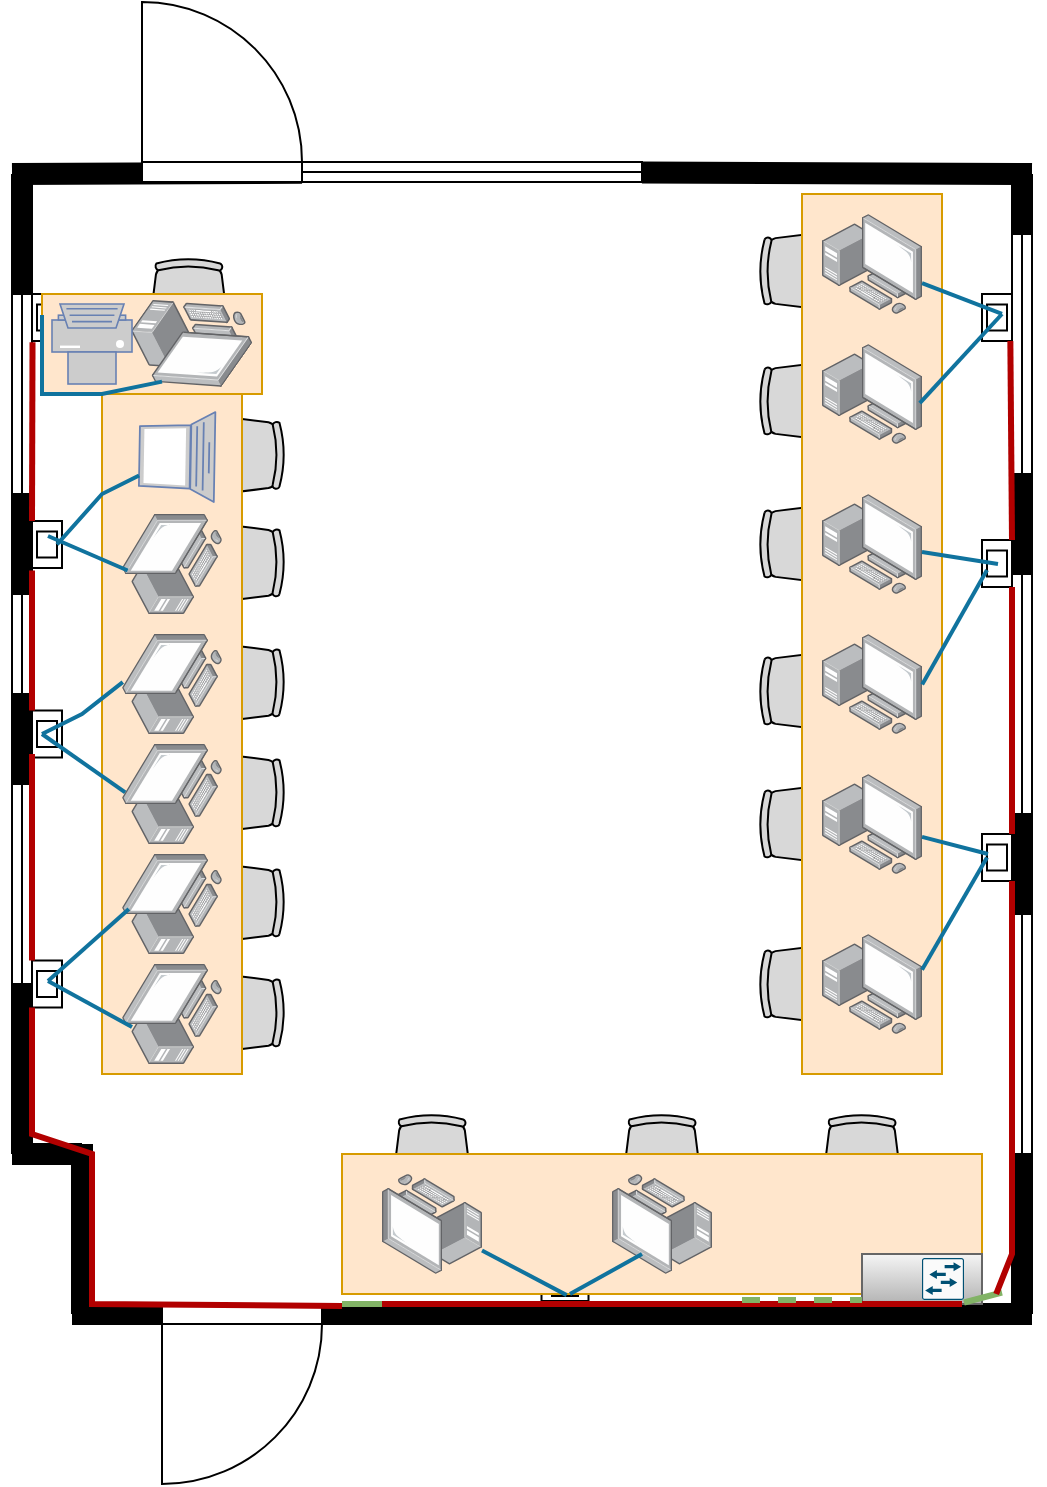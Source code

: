 <mxfile version="26.0.7">
  <diagram name="Strona-1" id="lw3pQ2Xdo-vi_ONYOUsK">
    <mxGraphModel dx="1221" dy="672" grid="1" gridSize="10" guides="1" tooltips="1" connect="1" arrows="1" fold="1" page="1" pageScale="1" pageWidth="827" pageHeight="1169" math="0" shadow="0">
      <root>
        <mxCell id="0" />
        <mxCell id="1" parent="0" />
        <mxCell id="ywQLsjacoM1GYMmH7MzZ-95" value="" style="group" vertex="1" connectable="0" parent="1">
          <mxGeometry x="155" y="250" width="15" height="23.5" as="geometry" />
        </mxCell>
        <mxCell id="ywQLsjacoM1GYMmH7MzZ-96" value="" style="rounded=0;whiteSpace=wrap;html=1;" vertex="1" parent="ywQLsjacoM1GYMmH7MzZ-95">
          <mxGeometry width="15" height="23.5" as="geometry" />
        </mxCell>
        <mxCell id="ywQLsjacoM1GYMmH7MzZ-97" value="" style="rounded=0;whiteSpace=wrap;html=1;" vertex="1" parent="ywQLsjacoM1GYMmH7MzZ-95">
          <mxGeometry x="2.5" y="5.25" width="10" height="13" as="geometry" />
        </mxCell>
        <mxCell id="ywQLsjacoM1GYMmH7MzZ-76" value="" style="group;direction=south;" vertex="1" connectable="0" parent="1">
          <mxGeometry x="414" y="734.25" width="23.5" height="15" as="geometry" />
        </mxCell>
        <mxCell id="ywQLsjacoM1GYMmH7MzZ-77" value="" style="rounded=0;whiteSpace=wrap;html=1;direction=south;" vertex="1" parent="ywQLsjacoM1GYMmH7MzZ-76">
          <mxGeometry x="-4.25" y="4.25" width="23.5" height="15" as="geometry" />
        </mxCell>
        <mxCell id="ywQLsjacoM1GYMmH7MzZ-78" value="" style="rounded=0;whiteSpace=wrap;html=1;direction=south;" vertex="1" parent="ywQLsjacoM1GYMmH7MzZ-76">
          <mxGeometry x="1" y="6.75" width="13" height="10" as="geometry" />
        </mxCell>
        <mxCell id="ywQLsjacoM1GYMmH7MzZ-28" value="" style="verticalLabelPosition=bottom;html=1;verticalAlign=top;align=center;shape=mxgraph.floorplan.office_chair;fillColor=light-dark(#D8D8D8,var(--ge-dark-color, #121212));rotation=0;" vertex="1" parent="1">
          <mxGeometry x="213.4" y="232" width="40" height="43" as="geometry" />
        </mxCell>
        <mxCell id="ywQLsjacoM1GYMmH7MzZ-38" value="" style="verticalLabelPosition=bottom;html=1;verticalAlign=top;align=center;shape=mxgraph.floorplan.office_chair;fillColor=light-dark(#D8D8D8,var(--ge-dark-color, #121212));rotation=0;" vertex="1" parent="1">
          <mxGeometry x="335" y="660" width="40" height="43" as="geometry" />
        </mxCell>
        <mxCell id="ywQLsjacoM1GYMmH7MzZ-39" value="" style="verticalLabelPosition=bottom;html=1;verticalAlign=top;align=center;shape=mxgraph.floorplan.office_chair;fillColor=light-dark(#D8D8D8,var(--ge-dark-color, #121212));rotation=0;" vertex="1" parent="1">
          <mxGeometry x="450" y="660" width="40" height="43" as="geometry" />
        </mxCell>
        <mxCell id="ywQLsjacoM1GYMmH7MzZ-40" value="" style="verticalLabelPosition=bottom;html=1;verticalAlign=top;align=center;shape=mxgraph.floorplan.office_chair;fillColor=light-dark(#D8D8D8,var(--ge-dark-color, #121212));rotation=0;" vertex="1" parent="1">
          <mxGeometry x="550" y="660" width="40" height="43" as="geometry" />
        </mxCell>
        <mxCell id="ywQLsjacoM1GYMmH7MzZ-22" value="" style="verticalLabelPosition=bottom;html=1;verticalAlign=top;align=center;shape=mxgraph.floorplan.office_chair;fillColor=light-dark(#D8D8D8,var(--ge-dark-color, #121212));rotation=90;" vertex="1" parent="1">
          <mxGeometry x="240" y="309.1" width="40" height="43" as="geometry" />
        </mxCell>
        <mxCell id="ywQLsjacoM1GYMmH7MzZ-23" value="" style="verticalLabelPosition=bottom;html=1;verticalAlign=top;align=center;shape=mxgraph.floorplan.office_chair;fillColor=light-dark(#D8D8D8,var(--ge-dark-color, #121212));rotation=90;" vertex="1" parent="1">
          <mxGeometry x="240" y="362.89" width="40" height="43" as="geometry" />
        </mxCell>
        <mxCell id="ywQLsjacoM1GYMmH7MzZ-24" value="" style="verticalLabelPosition=bottom;html=1;verticalAlign=top;align=center;shape=mxgraph.floorplan.office_chair;fillColor=light-dark(#D8D8D8,var(--ge-dark-color, #121212));rotation=90;" vertex="1" parent="1">
          <mxGeometry x="240" y="422.89" width="40" height="43" as="geometry" />
        </mxCell>
        <mxCell id="ywQLsjacoM1GYMmH7MzZ-25" value="" style="verticalLabelPosition=bottom;html=1;verticalAlign=top;align=center;shape=mxgraph.floorplan.office_chair;fillColor=light-dark(#D8D8D8,var(--ge-dark-color, #121212));rotation=90;" vertex="1" parent="1">
          <mxGeometry x="240" y="477.89" width="40" height="43" as="geometry" />
        </mxCell>
        <mxCell id="ywQLsjacoM1GYMmH7MzZ-26" value="" style="verticalLabelPosition=bottom;html=1;verticalAlign=top;align=center;shape=mxgraph.floorplan.office_chair;fillColor=light-dark(#D8D8D8,var(--ge-dark-color, #121212));rotation=90;" vertex="1" parent="1">
          <mxGeometry x="240" y="532.89" width="40" height="43" as="geometry" />
        </mxCell>
        <mxCell id="ywQLsjacoM1GYMmH7MzZ-27" value="" style="verticalLabelPosition=bottom;html=1;verticalAlign=top;align=center;shape=mxgraph.floorplan.office_chair;fillColor=light-dark(#D8D8D8,var(--ge-dark-color, #121212));rotation=90;" vertex="1" parent="1">
          <mxGeometry x="240" y="587.89" width="40" height="43" as="geometry" />
        </mxCell>
        <mxCell id="ywQLsjacoM1GYMmH7MzZ-30" value="" style="verticalLabelPosition=bottom;html=1;verticalAlign=top;align=center;shape=mxgraph.floorplan.office_chair;fillColor=light-dark(#D8D8D8,var(--ge-dark-color, #121212));rotation=-90;" vertex="1" parent="1">
          <mxGeometry x="520" y="282" width="40" height="43" as="geometry" />
        </mxCell>
        <mxCell id="ywQLsjacoM1GYMmH7MzZ-31" value="" style="verticalLabelPosition=bottom;html=1;verticalAlign=top;align=center;shape=mxgraph.floorplan.office_chair;fillColor=light-dark(#D8D8D8,var(--ge-dark-color, #121212));rotation=-90;" vertex="1" parent="1">
          <mxGeometry x="520" y="353.5" width="40" height="43" as="geometry" />
        </mxCell>
        <mxCell id="ywQLsjacoM1GYMmH7MzZ-32" value="" style="verticalLabelPosition=bottom;html=1;verticalAlign=top;align=center;shape=mxgraph.floorplan.office_chair;fillColor=light-dark(#D8D8D8,var(--ge-dark-color, #121212));rotation=-90;" vertex="1" parent="1">
          <mxGeometry x="520" y="427" width="40" height="43" as="geometry" />
        </mxCell>
        <mxCell id="ywQLsjacoM1GYMmH7MzZ-34" value="" style="verticalLabelPosition=bottom;html=1;verticalAlign=top;align=center;shape=mxgraph.floorplan.office_chair;fillColor=light-dark(#D8D8D8,var(--ge-dark-color, #121212));rotation=-90;" vertex="1" parent="1">
          <mxGeometry x="520" y="493.5" width="40" height="43" as="geometry" />
        </mxCell>
        <mxCell id="ywQLsjacoM1GYMmH7MzZ-35" value="" style="verticalLabelPosition=bottom;html=1;verticalAlign=top;align=center;shape=mxgraph.floorplan.office_chair;fillColor=light-dark(#D8D8D8,var(--ge-dark-color, #121212));rotation=-90;" vertex="1" parent="1">
          <mxGeometry x="520" y="573.5" width="40" height="43" as="geometry" />
        </mxCell>
        <mxCell id="ywQLsjacoM1GYMmH7MzZ-29" value="" style="verticalLabelPosition=bottom;html=1;verticalAlign=top;align=center;shape=mxgraph.floorplan.office_chair;fillColor=light-dark(#D8D8D8,var(--ge-dark-color, #121212));rotation=-90;" vertex="1" parent="1">
          <mxGeometry x="520" y="217" width="40" height="43" as="geometry" />
        </mxCell>
        <mxCell id="Wla5d53pFiBaytynZWWv-3" value="" style="endArrow=none;html=1;rounded=0;strokeWidth=11;" parent="1" source="Wla5d53pFiBaytynZWWv-10" edge="1">
          <mxGeometry width="50" height="50" relative="1" as="geometry">
            <mxPoint x="150" y="495" as="sourcePoint" />
            <mxPoint x="150" y="190" as="targetPoint" />
          </mxGeometry>
        </mxCell>
        <mxCell id="Wla5d53pFiBaytynZWWv-4" value="" style="endArrow=none;html=1;rounded=0;strokeWidth=11;" parent="1" source="Wla5d53pFiBaytynZWWv-19" edge="1">
          <mxGeometry width="50" height="50" relative="1" as="geometry">
            <mxPoint x="650" y="760" as="sourcePoint" />
            <mxPoint x="650" y="190" as="targetPoint" />
          </mxGeometry>
        </mxCell>
        <mxCell id="Wla5d53pFiBaytynZWWv-6" value="" style="endArrow=none;html=1;rounded=0;strokeWidth=11;" parent="1" edge="1">
          <mxGeometry width="50" height="50" relative="1" as="geometry">
            <mxPoint x="145" y="680" as="sourcePoint" />
            <mxPoint x="180" y="680" as="targetPoint" />
          </mxGeometry>
        </mxCell>
        <mxCell id="Wla5d53pFiBaytynZWWv-7" value="" style="endArrow=none;html=1;rounded=0;strokeWidth=11;" parent="1" edge="1">
          <mxGeometry width="50" height="50" relative="1" as="geometry">
            <mxPoint x="180" y="760" as="sourcePoint" />
            <mxPoint x="180" y="675" as="targetPoint" />
          </mxGeometry>
        </mxCell>
        <mxCell id="Wla5d53pFiBaytynZWWv-9" value="" style="endArrow=none;html=1;rounded=0;strokeWidth=11;" parent="1" target="Wla5d53pFiBaytynZWWv-8" edge="1">
          <mxGeometry width="50" height="50" relative="1" as="geometry">
            <mxPoint x="150" y="680" as="sourcePoint" />
            <mxPoint x="150" y="210" as="targetPoint" />
          </mxGeometry>
        </mxCell>
        <mxCell id="Wla5d53pFiBaytynZWWv-8" value="" style="verticalLabelPosition=bottom;html=1;verticalAlign=top;align=center;shape=mxgraph.floorplan.window;rotation=90;strokeWidth=1;" parent="1" vertex="1">
          <mxGeometry x="100" y="540" width="100" height="10" as="geometry" />
        </mxCell>
        <mxCell id="Wla5d53pFiBaytynZWWv-12" value="" style="endArrow=none;html=1;rounded=0;strokeWidth=11;" parent="1" source="Wla5d53pFiBaytynZWWv-15" target="Wla5d53pFiBaytynZWWv-10" edge="1">
          <mxGeometry width="50" height="50" relative="1" as="geometry">
            <mxPoint x="150" y="495" as="sourcePoint" />
            <mxPoint x="150" y="190" as="targetPoint" />
          </mxGeometry>
        </mxCell>
        <mxCell id="Wla5d53pFiBaytynZWWv-10" value="" style="verticalLabelPosition=bottom;html=1;verticalAlign=top;align=center;shape=mxgraph.floorplan.window;direction=south;" parent="1" vertex="1">
          <mxGeometry x="145" y="250" width="10" height="100" as="geometry" />
        </mxCell>
        <mxCell id="Wla5d53pFiBaytynZWWv-16" value="" style="endArrow=none;html=1;rounded=0;strokeWidth=11;" parent="1" target="Wla5d53pFiBaytynZWWv-15" edge="1">
          <mxGeometry width="50" height="50" relative="1" as="geometry">
            <mxPoint x="150" y="495" as="sourcePoint" />
            <mxPoint x="150" y="350" as="targetPoint" />
          </mxGeometry>
        </mxCell>
        <mxCell id="Wla5d53pFiBaytynZWWv-15" value="" style="verticalLabelPosition=bottom;html=1;verticalAlign=top;align=center;shape=mxgraph.floorplan.window;direction=south;" parent="1" vertex="1">
          <mxGeometry x="145" y="400" width="10" height="50" as="geometry" />
        </mxCell>
        <mxCell id="Wla5d53pFiBaytynZWWv-17" value="" style="endArrow=none;html=1;rounded=0;strokeWidth=11;" parent="1" source="Wla5d53pFiBaytynZWWv-26" edge="1">
          <mxGeometry width="50" height="50" relative="1" as="geometry">
            <mxPoint x="145" y="190" as="sourcePoint" />
            <mxPoint x="655" y="190" as="targetPoint" />
          </mxGeometry>
        </mxCell>
        <mxCell id="Wla5d53pFiBaytynZWWv-18" value="" style="endArrow=none;html=1;rounded=0;strokeWidth=11;" parent="1" edge="1" source="ywQLsjacoM1GYMmH7MzZ-1">
          <mxGeometry width="50" height="50" relative="1" as="geometry">
            <mxPoint x="175" y="760" as="sourcePoint" />
            <mxPoint x="655" y="760" as="targetPoint" />
          </mxGeometry>
        </mxCell>
        <mxCell id="Wla5d53pFiBaytynZWWv-21" value="" style="endArrow=none;html=1;rounded=0;strokeWidth=11;" parent="1" source="Wla5d53pFiBaytynZWWv-22" target="Wla5d53pFiBaytynZWWv-19" edge="1">
          <mxGeometry width="50" height="50" relative="1" as="geometry">
            <mxPoint x="650" y="760" as="sourcePoint" />
            <mxPoint x="650" y="190" as="targetPoint" />
          </mxGeometry>
        </mxCell>
        <mxCell id="Wla5d53pFiBaytynZWWv-19" value="" style="verticalLabelPosition=bottom;html=1;verticalAlign=top;align=center;shape=mxgraph.floorplan.window;direction=south;" parent="1" vertex="1">
          <mxGeometry x="645" y="220" width="10" height="120" as="geometry" />
        </mxCell>
        <mxCell id="Wla5d53pFiBaytynZWWv-23" value="" style="endArrow=none;html=1;rounded=0;strokeWidth=11;" parent="1" source="Wla5d53pFiBaytynZWWv-24" target="Wla5d53pFiBaytynZWWv-22" edge="1">
          <mxGeometry width="50" height="50" relative="1" as="geometry">
            <mxPoint x="650" y="760" as="sourcePoint" />
            <mxPoint x="650" y="340" as="targetPoint" />
          </mxGeometry>
        </mxCell>
        <mxCell id="Wla5d53pFiBaytynZWWv-22" value="" style="verticalLabelPosition=bottom;html=1;verticalAlign=top;align=center;shape=mxgraph.floorplan.window;direction=south;" parent="1" vertex="1">
          <mxGeometry x="645" y="390" width="10" height="120" as="geometry" />
        </mxCell>
        <mxCell id="Wla5d53pFiBaytynZWWv-25" value="" style="endArrow=none;html=1;rounded=0;strokeWidth=11;" parent="1" target="Wla5d53pFiBaytynZWWv-24" edge="1">
          <mxGeometry width="50" height="50" relative="1" as="geometry">
            <mxPoint x="650" y="760" as="sourcePoint" />
            <mxPoint x="650" y="500" as="targetPoint" />
          </mxGeometry>
        </mxCell>
        <mxCell id="Wla5d53pFiBaytynZWWv-24" value="" style="verticalLabelPosition=bottom;html=1;verticalAlign=top;align=center;shape=mxgraph.floorplan.window;direction=south;" parent="1" vertex="1">
          <mxGeometry x="645" y="560" width="10" height="120" as="geometry" />
        </mxCell>
        <mxCell id="Wla5d53pFiBaytynZWWv-27" value="" style="endArrow=none;html=1;rounded=0;strokeWidth=11;" parent="1" target="Wla5d53pFiBaytynZWWv-26" edge="1">
          <mxGeometry width="50" height="50" relative="1" as="geometry">
            <mxPoint x="145" y="190" as="sourcePoint" />
            <mxPoint x="655" y="190" as="targetPoint" />
          </mxGeometry>
        </mxCell>
        <mxCell id="Wla5d53pFiBaytynZWWv-26" value="" style="verticalLabelPosition=bottom;html=1;verticalAlign=top;align=center;shape=mxgraph.floorplan.window;" parent="1" vertex="1">
          <mxGeometry x="290" y="184" width="170" height="10" as="geometry" />
        </mxCell>
        <mxCell id="Wla5d53pFiBaytynZWWv-29" value="" style="verticalLabelPosition=bottom;html=1;verticalAlign=top;align=center;shape=mxgraph.floorplan.doorLeft;aspect=fixed;" parent="1" vertex="1">
          <mxGeometry x="220" y="760" width="80" height="85" as="geometry" />
        </mxCell>
        <mxCell id="Wla5d53pFiBaytynZWWv-30" value="" style="verticalLabelPosition=bottom;html=1;verticalAlign=top;align=center;shape=mxgraph.floorplan.doorRight;aspect=fixed;direction=west;" parent="1" vertex="1">
          <mxGeometry x="210" y="104" width="80" height="85" as="geometry" />
        </mxCell>
        <mxCell id="ywQLsjacoM1GYMmH7MzZ-2" value="" style="endArrow=none;html=1;rounded=0;strokeWidth=11;" edge="1" parent="1" target="ywQLsjacoM1GYMmH7MzZ-1">
          <mxGeometry width="50" height="50" relative="1" as="geometry">
            <mxPoint x="175" y="760" as="sourcePoint" />
            <mxPoint x="655" y="760" as="targetPoint" />
          </mxGeometry>
        </mxCell>
        <mxCell id="ywQLsjacoM1GYMmH7MzZ-1" value="" style="rounded=0;whiteSpace=wrap;html=1;" vertex="1" parent="1">
          <mxGeometry x="220" y="755" width="80" height="10" as="geometry" />
        </mxCell>
        <mxCell id="ywQLsjacoM1GYMmH7MzZ-3" value="" style="rounded=0;whiteSpace=wrap;html=1;" vertex="1" parent="1">
          <mxGeometry x="210" y="184" width="80" height="10" as="geometry" />
        </mxCell>
        <mxCell id="ywQLsjacoM1GYMmH7MzZ-4" value="" style="rounded=0;whiteSpace=wrap;html=1;fillColor=#ffe6cc;strokeColor=#d79b00;" vertex="1" parent="1">
          <mxGeometry x="160" y="250" width="110" height="50" as="geometry" />
        </mxCell>
        <mxCell id="ywQLsjacoM1GYMmH7MzZ-5" value="" style="rounded=0;whiteSpace=wrap;html=1;fillColor=#ffe6cc;strokeColor=#d79b00;" vertex="1" parent="1">
          <mxGeometry x="190" y="300" width="70" height="340" as="geometry" />
        </mxCell>
        <mxCell id="ywQLsjacoM1GYMmH7MzZ-6" value="" style="rounded=0;whiteSpace=wrap;html=1;fillColor=#ffe6cc;strokeColor=#d79b00;" vertex="1" parent="1">
          <mxGeometry x="540" y="200" width="70" height="440" as="geometry" />
        </mxCell>
        <mxCell id="ywQLsjacoM1GYMmH7MzZ-7" value="" style="rounded=0;whiteSpace=wrap;html=1;fillColor=#ffe6cc;strokeColor=#d79b00;direction=south;" vertex="1" parent="1">
          <mxGeometry x="310" y="680" width="320" height="70" as="geometry" />
        </mxCell>
        <mxCell id="ywQLsjacoM1GYMmH7MzZ-8" value="" style="image;points=[];aspect=fixed;html=1;align=center;shadow=0;dashed=0;image=img/lib/allied_telesis/computer_and_terminals/Personal_Computer_with_Server.svg;" vertex="1" parent="1">
          <mxGeometry x="550" y="210" width="50" height="50" as="geometry" />
        </mxCell>
        <mxCell id="ywQLsjacoM1GYMmH7MzZ-9" value="" style="image;points=[];aspect=fixed;html=1;align=center;shadow=0;dashed=0;image=img/lib/allied_telesis/computer_and_terminals/Personal_Computer_with_Server.svg;" vertex="1" parent="1">
          <mxGeometry x="550" y="275" width="50" height="50" as="geometry" />
        </mxCell>
        <mxCell id="ywQLsjacoM1GYMmH7MzZ-10" value="" style="image;points=[];aspect=fixed;html=1;align=center;shadow=0;dashed=0;image=img/lib/allied_telesis/computer_and_terminals/Personal_Computer_with_Server.svg;" vertex="1" parent="1">
          <mxGeometry x="550" y="490" width="50" height="50" as="geometry" />
        </mxCell>
        <mxCell id="ywQLsjacoM1GYMmH7MzZ-11" value="" style="image;points=[];aspect=fixed;html=1;align=center;shadow=0;dashed=0;image=img/lib/allied_telesis/computer_and_terminals/Personal_Computer_with_Server.svg;" vertex="1" parent="1">
          <mxGeometry x="550" y="350" width="50" height="50" as="geometry" />
        </mxCell>
        <mxCell id="ywQLsjacoM1GYMmH7MzZ-12" value="" style="image;points=[];aspect=fixed;html=1;align=center;shadow=0;dashed=0;image=img/lib/allied_telesis/computer_and_terminals/Personal_Computer_with_Server.svg;" vertex="1" parent="1">
          <mxGeometry x="550" y="420" width="50" height="50" as="geometry" />
        </mxCell>
        <mxCell id="ywQLsjacoM1GYMmH7MzZ-13" value="" style="image;points=[];aspect=fixed;html=1;align=center;shadow=0;dashed=0;image=img/lib/allied_telesis/computer_and_terminals/Personal_Computer_with_Server.svg;" vertex="1" parent="1">
          <mxGeometry x="550" y="570" width="50" height="50" as="geometry" />
        </mxCell>
        <mxCell id="ywQLsjacoM1GYMmH7MzZ-14" value="" style="image;points=[];aspect=fixed;html=1;align=center;shadow=0;dashed=0;image=img/lib/allied_telesis/computer_and_terminals/Personal_Computer_with_Server.svg;flipH=0;flipV=1;rotation=35;" vertex="1" parent="1">
          <mxGeometry x="206.8" y="246.8" width="53.2" height="53.2" as="geometry" />
        </mxCell>
        <mxCell id="ywQLsjacoM1GYMmH7MzZ-15" value="" style="image;points=[];aspect=fixed;html=1;align=center;shadow=0;dashed=0;image=img/lib/allied_telesis/computer_and_terminals/Personal_Computer_with_Server.svg;flipH=0;flipV=0;rotation=-90;" vertex="1" parent="1">
          <mxGeometry x="200" y="585" width="50" height="50" as="geometry" />
        </mxCell>
        <mxCell id="ywQLsjacoM1GYMmH7MzZ-16" value="" style="image;points=[];aspect=fixed;html=1;align=center;shadow=0;dashed=0;image=img/lib/allied_telesis/computer_and_terminals/Personal_Computer_with_Server.svg;flipH=0;flipV=0;rotation=-90;" vertex="1" parent="1">
          <mxGeometry x="200" y="530" width="50" height="50" as="geometry" />
        </mxCell>
        <mxCell id="ywQLsjacoM1GYMmH7MzZ-17" value="" style="image;points=[];aspect=fixed;html=1;align=center;shadow=0;dashed=0;image=img/lib/allied_telesis/computer_and_terminals/Personal_Computer_with_Server.svg;flipH=0;flipV=0;rotation=-90;" vertex="1" parent="1">
          <mxGeometry x="200" y="475" width="50" height="50" as="geometry" />
        </mxCell>
        <mxCell id="ywQLsjacoM1GYMmH7MzZ-19" value="" style="image;points=[];aspect=fixed;html=1;align=center;shadow=0;dashed=0;image=img/lib/allied_telesis/computer_and_terminals/Personal_Computer_with_Server.svg;flipH=0;flipV=0;rotation=-90;" vertex="1" parent="1">
          <mxGeometry x="200" y="420" width="50" height="50" as="geometry" />
        </mxCell>
        <mxCell id="ywQLsjacoM1GYMmH7MzZ-20" value="" style="image;points=[];aspect=fixed;html=1;align=center;shadow=0;dashed=0;image=img/lib/allied_telesis/computer_and_terminals/Personal_Computer_with_Server.svg;flipH=0;flipV=0;rotation=-90;" vertex="1" parent="1">
          <mxGeometry x="200" y="360" width="50" height="50" as="geometry" />
        </mxCell>
        <mxCell id="ywQLsjacoM1GYMmH7MzZ-21" value="" style="fontColor=#0066CC;verticalAlign=top;verticalLabelPosition=bottom;labelPosition=center;align=center;html=1;outlineConnect=0;fillColor=#CCCCCC;strokeColor=#6881B3;gradientColor=none;gradientDirection=north;strokeWidth=2;shape=mxgraph.networks.laptop;rotation=-89;" vertex="1" parent="1">
          <mxGeometry x="205" y="312.41" width="45" height="37.59" as="geometry" />
        </mxCell>
        <mxCell id="ywQLsjacoM1GYMmH7MzZ-36" value="" style="image;points=[];aspect=fixed;html=1;align=center;shadow=0;dashed=0;image=img/lib/allied_telesis/computer_and_terminals/Personal_Computer_with_Server.svg;flipH=0;flipV=0;rotation=-180;" vertex="1" parent="1">
          <mxGeometry x="330" y="690" width="50" height="50" as="geometry" />
        </mxCell>
        <mxCell id="ywQLsjacoM1GYMmH7MzZ-37" value="" style="image;points=[];aspect=fixed;html=1;align=center;shadow=0;dashed=0;image=img/lib/allied_telesis/computer_and_terminals/Personal_Computer_with_Server.svg;flipH=0;flipV=0;rotation=-180;" vertex="1" parent="1">
          <mxGeometry x="445" y="690" width="50" height="50" as="geometry" />
        </mxCell>
        <mxCell id="ywQLsjacoM1GYMmH7MzZ-41" value="" style="fontColor=#0066CC;verticalAlign=top;verticalLabelPosition=bottom;labelPosition=center;align=center;html=1;outlineConnect=0;fillColor=#CCCCCC;strokeColor=#6881B3;gradientColor=none;gradientDirection=north;strokeWidth=2;shape=mxgraph.networks.printer;flipH=0;flipV=1;" vertex="1" parent="1">
          <mxGeometry x="165" y="255" width="40" height="40" as="geometry" />
        </mxCell>
        <mxCell id="ywQLsjacoM1GYMmH7MzZ-45" value="" style="group" vertex="1" connectable="0" parent="1">
          <mxGeometry x="155" y="363.5" width="15" height="23.5" as="geometry" />
        </mxCell>
        <mxCell id="ywQLsjacoM1GYMmH7MzZ-42" value="" style="rounded=0;whiteSpace=wrap;html=1;" vertex="1" parent="ywQLsjacoM1GYMmH7MzZ-45">
          <mxGeometry width="15" height="23.5" as="geometry" />
        </mxCell>
        <mxCell id="ywQLsjacoM1GYMmH7MzZ-44" value="" style="rounded=0;whiteSpace=wrap;html=1;" vertex="1" parent="ywQLsjacoM1GYMmH7MzZ-45">
          <mxGeometry x="2.5" y="5.25" width="10" height="13" as="geometry" />
        </mxCell>
        <mxCell id="ywQLsjacoM1GYMmH7MzZ-46" value="" style="group" vertex="1" connectable="0" parent="1">
          <mxGeometry x="155" y="458.25" width="15" height="23.5" as="geometry" />
        </mxCell>
        <mxCell id="ywQLsjacoM1GYMmH7MzZ-47" value="" style="rounded=0;whiteSpace=wrap;html=1;" vertex="1" parent="ywQLsjacoM1GYMmH7MzZ-46">
          <mxGeometry width="15" height="23.5" as="geometry" />
        </mxCell>
        <mxCell id="ywQLsjacoM1GYMmH7MzZ-48" value="" style="rounded=0;whiteSpace=wrap;html=1;" vertex="1" parent="ywQLsjacoM1GYMmH7MzZ-46">
          <mxGeometry x="2.5" y="5.25" width="10" height="13" as="geometry" />
        </mxCell>
        <mxCell id="ywQLsjacoM1GYMmH7MzZ-51" value="" style="group" vertex="1" connectable="0" parent="1">
          <mxGeometry x="155" y="583.25" width="15" height="23.5" as="geometry" />
        </mxCell>
        <mxCell id="ywQLsjacoM1GYMmH7MzZ-52" value="" style="rounded=0;whiteSpace=wrap;html=1;" vertex="1" parent="ywQLsjacoM1GYMmH7MzZ-51">
          <mxGeometry width="15" height="23.5" as="geometry" />
        </mxCell>
        <mxCell id="ywQLsjacoM1GYMmH7MzZ-53" value="" style="rounded=0;whiteSpace=wrap;html=1;" vertex="1" parent="ywQLsjacoM1GYMmH7MzZ-51">
          <mxGeometry x="2.5" y="5.25" width="10" height="13" as="geometry" />
        </mxCell>
        <mxCell id="ywQLsjacoM1GYMmH7MzZ-56" value="" style="group" vertex="1" connectable="0" parent="1">
          <mxGeometry x="630" y="520" width="15" height="23.5" as="geometry" />
        </mxCell>
        <mxCell id="ywQLsjacoM1GYMmH7MzZ-57" value="" style="rounded=0;whiteSpace=wrap;html=1;" vertex="1" parent="ywQLsjacoM1GYMmH7MzZ-56">
          <mxGeometry width="15" height="23.5" as="geometry" />
        </mxCell>
        <mxCell id="ywQLsjacoM1GYMmH7MzZ-58" value="" style="rounded=0;whiteSpace=wrap;html=1;" vertex="1" parent="ywQLsjacoM1GYMmH7MzZ-56">
          <mxGeometry x="2.5" y="5.25" width="10" height="13" as="geometry" />
        </mxCell>
        <mxCell id="ywQLsjacoM1GYMmH7MzZ-64" value="" style="group" vertex="1" connectable="0" parent="1">
          <mxGeometry x="630" y="373" width="15" height="23.5" as="geometry" />
        </mxCell>
        <mxCell id="ywQLsjacoM1GYMmH7MzZ-65" value="" style="rounded=0;whiteSpace=wrap;html=1;" vertex="1" parent="ywQLsjacoM1GYMmH7MzZ-64">
          <mxGeometry width="15" height="23.5" as="geometry" />
        </mxCell>
        <mxCell id="ywQLsjacoM1GYMmH7MzZ-66" value="" style="rounded=0;whiteSpace=wrap;html=1;" vertex="1" parent="ywQLsjacoM1GYMmH7MzZ-64">
          <mxGeometry x="2.5" y="5.25" width="10" height="13" as="geometry" />
        </mxCell>
        <mxCell id="ywQLsjacoM1GYMmH7MzZ-72" value="" style="group" vertex="1" connectable="0" parent="1">
          <mxGeometry x="630" y="250" width="15" height="23.5" as="geometry" />
        </mxCell>
        <mxCell id="ywQLsjacoM1GYMmH7MzZ-73" value="" style="rounded=0;whiteSpace=wrap;html=1;" vertex="1" parent="ywQLsjacoM1GYMmH7MzZ-72">
          <mxGeometry width="15" height="23.5" as="geometry" />
        </mxCell>
        <mxCell id="ywQLsjacoM1GYMmH7MzZ-74" value="" style="rounded=0;whiteSpace=wrap;html=1;" vertex="1" parent="ywQLsjacoM1GYMmH7MzZ-72">
          <mxGeometry x="2.5" y="5.25" width="10" height="13" as="geometry" />
        </mxCell>
        <mxCell id="ywQLsjacoM1GYMmH7MzZ-79" value="" style="rounded=0;whiteSpace=wrap;html=1;fillColor=#f5f5f5;strokeColor=#666666;gradientColor=#b3b3b3;" vertex="1" parent="1">
          <mxGeometry x="570" y="730" width="60" height="25" as="geometry" />
        </mxCell>
        <mxCell id="ywQLsjacoM1GYMmH7MzZ-80" value="" style="sketch=0;points=[[0.015,0.015,0],[0.985,0.015,0],[0.985,0.985,0],[0.015,0.985,0],[0.25,0,0],[0.5,0,0],[0.75,0,0],[1,0.25,0],[1,0.5,0],[1,0.75,0],[0.75,1,0],[0.5,1,0],[0.25,1,0],[0,0.75,0],[0,0.5,0],[0,0.25,0]];verticalLabelPosition=bottom;html=1;verticalAlign=top;aspect=fixed;align=center;pointerEvents=1;shape=mxgraph.cisco19.rect;prIcon=l2_switch;fillColor=#FAFAFA;strokeColor=#005073;" vertex="1" parent="1">
          <mxGeometry x="600" y="732" width="21" height="21" as="geometry" />
        </mxCell>
        <mxCell id="ywQLsjacoM1GYMmH7MzZ-88" value="" style="endArrow=none;html=1;rounded=0;" edge="1" parent="1" target="ywQLsjacoM1GYMmH7MzZ-7">
          <mxGeometry width="50" height="50" relative="1" as="geometry">
            <mxPoint x="520" y="750" as="sourcePoint" />
            <mxPoint x="570" y="700" as="targetPoint" />
          </mxGeometry>
        </mxCell>
        <mxCell id="ywQLsjacoM1GYMmH7MzZ-89" value="" style="endArrow=none;html=1;rounded=0;strokeWidth=3;fillColor=#d5e8d4;gradientColor=#97d077;strokeColor=#82b366;" edge="1" parent="1">
          <mxGeometry width="50" height="50" relative="1" as="geometry">
            <mxPoint x="621" y="754.25" as="sourcePoint" />
            <mxPoint x="640" y="749.25" as="targetPoint" />
          </mxGeometry>
        </mxCell>
        <mxCell id="ywQLsjacoM1GYMmH7MzZ-90" value="" style="endArrow=none;html=1;rounded=0;fillColor=#e51400;strokeColor=#B20000;strokeWidth=3;" edge="1" parent="1">
          <mxGeometry width="50" height="50" relative="1" as="geometry">
            <mxPoint x="320" y="755" as="sourcePoint" />
            <mxPoint x="620" y="755" as="targetPoint" />
          </mxGeometry>
        </mxCell>
        <mxCell id="ywQLsjacoM1GYMmH7MzZ-91" value="" style="endArrow=none;html=1;rounded=0;strokeWidth=3;fillColor=#d5e8d4;gradientColor=#97d077;strokeColor=#82b366;" edge="1" parent="1">
          <mxGeometry width="50" height="50" relative="1" as="geometry">
            <mxPoint x="310" y="755" as="sourcePoint" />
            <mxPoint x="330" y="755" as="targetPoint" />
          </mxGeometry>
        </mxCell>
        <mxCell id="ywQLsjacoM1GYMmH7MzZ-92" value="" style="endArrow=none;html=1;rounded=0;strokeWidth=3;fillColor=#e51400;strokeColor=#B20000;exitX=0;exitY=1;exitDx=0;exitDy=0;" edge="1" parent="1" source="ywQLsjacoM1GYMmH7MzZ-52">
          <mxGeometry width="50" height="50" relative="1" as="geometry">
            <mxPoint x="160" y="651" as="sourcePoint" />
            <mxPoint x="310" y="756" as="targetPoint" />
            <Array as="points">
              <mxPoint x="155" y="670" />
              <mxPoint x="185" y="680" />
              <mxPoint x="185" y="755" />
            </Array>
          </mxGeometry>
        </mxCell>
        <mxCell id="ywQLsjacoM1GYMmH7MzZ-93" value="" style="endArrow=none;html=1;rounded=0;strokeWidth=3;fillColor=#e51400;strokeColor=#B20000;" edge="1" parent="1">
          <mxGeometry width="50" height="50" relative="1" as="geometry">
            <mxPoint x="155" y="583.25" as="sourcePoint" />
            <mxPoint x="155" y="480" as="targetPoint" />
          </mxGeometry>
        </mxCell>
        <mxCell id="ywQLsjacoM1GYMmH7MzZ-94" value="" style="endArrow=none;html=1;rounded=0;fillColor=#e51400;strokeColor=#B20000;strokeWidth=3;" edge="1" parent="1">
          <mxGeometry width="50" height="50" relative="1" as="geometry">
            <mxPoint x="155" y="458.25" as="sourcePoint" />
            <mxPoint x="155" y="388.25" as="targetPoint" />
          </mxGeometry>
        </mxCell>
        <mxCell id="ywQLsjacoM1GYMmH7MzZ-99" value="" style="endArrow=none;html=1;rounded=0;fillColor=#e51400;strokeColor=#B20000;strokeWidth=3;entryX=0.241;entryY=-0.026;entryDx=0;entryDy=0;entryPerimeter=0;" edge="1" parent="1" target="Wla5d53pFiBaytynZWWv-10">
          <mxGeometry width="50" height="50" relative="1" as="geometry">
            <mxPoint x="155" y="363.5" as="sourcePoint" />
            <mxPoint x="155" y="293.5" as="targetPoint" />
          </mxGeometry>
        </mxCell>
        <mxCell id="ywQLsjacoM1GYMmH7MzZ-100" value="" style="endArrow=none;html=1;rounded=0;fillColor=#e51400;strokeColor=#B20000;strokeWidth=3;entryX=1;entryY=1;entryDx=0;entryDy=0;" edge="1" parent="1" target="ywQLsjacoM1GYMmH7MzZ-57">
          <mxGeometry width="50" height="50" relative="1" as="geometry">
            <mxPoint x="637.08" y="750" as="sourcePoint" />
            <mxPoint x="637.08" y="580" as="targetPoint" />
            <Array as="points">
              <mxPoint x="645" y="730" />
            </Array>
          </mxGeometry>
        </mxCell>
        <mxCell id="ywQLsjacoM1GYMmH7MzZ-101" value="" style="endArrow=none;html=1;rounded=0;fillColor=#e51400;strokeColor=#B20000;strokeWidth=3;exitX=1;exitY=1;exitDx=0;exitDy=0;" edge="1" parent="1" source="ywQLsjacoM1GYMmH7MzZ-65">
          <mxGeometry width="50" height="50" relative="1" as="geometry">
            <mxPoint x="645" y="400" as="sourcePoint" />
            <mxPoint x="645" y="520" as="targetPoint" />
          </mxGeometry>
        </mxCell>
        <mxCell id="ywQLsjacoM1GYMmH7MzZ-102" value="" style="endArrow=none;html=1;rounded=0;fillColor=#e51400;strokeColor=#B20000;strokeWidth=3;entryX=1;entryY=0;entryDx=0;entryDy=0;" edge="1" parent="1" target="ywQLsjacoM1GYMmH7MzZ-65">
          <mxGeometry width="50" height="50" relative="1" as="geometry">
            <mxPoint x="644.17" y="273.5" as="sourcePoint" />
            <mxPoint x="644" y="370" as="targetPoint" />
          </mxGeometry>
        </mxCell>
        <mxCell id="ywQLsjacoM1GYMmH7MzZ-81" value="" style="endArrow=none;dashed=1;html=1;rounded=0;fillColor=#d5e8d4;gradientColor=#97d077;strokeColor=#82b366;strokeWidth=3;" edge="1" parent="1">
          <mxGeometry width="50" height="50" relative="1" as="geometry">
            <mxPoint x="510" y="753" as="sourcePoint" />
            <mxPoint x="570" y="753" as="targetPoint" />
          </mxGeometry>
        </mxCell>
        <mxCell id="ywQLsjacoM1GYMmH7MzZ-103" value="" style="endArrow=none;html=1;rounded=0;fillColor=#b1ddf0;strokeColor=#10739e;strokeWidth=2;entryX=0.75;entryY=0.365;entryDx=0;entryDy=0;entryPerimeter=0;" edge="1" parent="1" source="ywQLsjacoM1GYMmH7MzZ-8" target="ywQLsjacoM1GYMmH7MzZ-74">
          <mxGeometry width="50" height="50" relative="1" as="geometry">
            <mxPoint x="570" y="250" as="sourcePoint" />
            <mxPoint x="630" y="260" as="targetPoint" />
          </mxGeometry>
        </mxCell>
        <mxCell id="ywQLsjacoM1GYMmH7MzZ-104" value="" style="endArrow=none;html=1;rounded=0;fillColor=#b1ddf0;strokeColor=#10739e;strokeWidth=2;exitX=0.978;exitY=0.591;exitDx=0;exitDy=0;exitPerimeter=0;" edge="1" parent="1" source="ywQLsjacoM1GYMmH7MzZ-9">
          <mxGeometry width="50" height="50" relative="1" as="geometry">
            <mxPoint x="580" y="275" as="sourcePoint" />
            <mxPoint x="640" y="260" as="targetPoint" />
          </mxGeometry>
        </mxCell>
        <mxCell id="ywQLsjacoM1GYMmH7MzZ-105" value="" style="endArrow=none;html=1;rounded=0;fillColor=#b1ddf0;strokeColor=#10739e;strokeWidth=2;" edge="1" parent="1" source="ywQLsjacoM1GYMmH7MzZ-11">
          <mxGeometry width="50" height="50" relative="1" as="geometry">
            <mxPoint x="590" y="405.89" as="sourcePoint" />
            <mxPoint x="638" y="385" as="targetPoint" />
          </mxGeometry>
        </mxCell>
        <mxCell id="ywQLsjacoM1GYMmH7MzZ-106" value="" style="endArrow=none;html=1;rounded=0;fillColor=#b1ddf0;strokeColor=#10739e;strokeWidth=2;entryX=0;entryY=0.75;entryDx=0;entryDy=0;exitX=1.002;exitY=0.506;exitDx=0;exitDy=0;exitPerimeter=0;" edge="1" parent="1" source="ywQLsjacoM1GYMmH7MzZ-12" target="ywQLsjacoM1GYMmH7MzZ-66">
          <mxGeometry width="50" height="50" relative="1" as="geometry">
            <mxPoint x="600" y="416.89" as="sourcePoint" />
            <mxPoint x="638" y="422.89" as="targetPoint" />
          </mxGeometry>
        </mxCell>
        <mxCell id="ywQLsjacoM1GYMmH7MzZ-107" value="" style="endArrow=none;html=1;rounded=0;fillColor=#b1ddf0;strokeColor=#10739e;strokeWidth=2;entryX=0;entryY=0.5;entryDx=0;entryDy=0;exitX=1.002;exitY=0.506;exitDx=0;exitDy=0;exitPerimeter=0;" edge="1" parent="1" target="ywQLsjacoM1GYMmH7MzZ-58">
          <mxGeometry width="50" height="50" relative="1" as="geometry">
            <mxPoint x="600" y="587.89" as="sourcePoint" />
            <mxPoint x="633" y="530.89" as="targetPoint" />
          </mxGeometry>
        </mxCell>
        <mxCell id="ywQLsjacoM1GYMmH7MzZ-108" value="" style="endArrow=none;html=1;rounded=0;fillColor=#b1ddf0;strokeColor=#10739e;strokeWidth=2;" edge="1" parent="1" source="ywQLsjacoM1GYMmH7MzZ-10">
          <mxGeometry width="50" height="50" relative="1" as="geometry">
            <mxPoint x="600" y="582.33" as="sourcePoint" />
            <mxPoint x="633" y="530" as="targetPoint" />
          </mxGeometry>
        </mxCell>
        <mxCell id="ywQLsjacoM1GYMmH7MzZ-109" value="" style="endArrow=none;html=1;rounded=0;fillColor=#b1ddf0;strokeColor=#10739e;strokeWidth=2;entryX=0.7;entryY=0.2;entryDx=0;entryDy=0;entryPerimeter=0;" edge="1" parent="1" target="ywQLsjacoM1GYMmH7MzZ-37">
          <mxGeometry width="50" height="50" relative="1" as="geometry">
            <mxPoint x="424" y="750" as="sourcePoint" />
            <mxPoint x="460" y="697.11" as="targetPoint" />
          </mxGeometry>
        </mxCell>
        <mxCell id="ywQLsjacoM1GYMmH7MzZ-110" value="" style="endArrow=none;html=1;rounded=0;fillColor=#b1ddf0;strokeColor=#10739e;strokeWidth=2;entryX=1.008;entryY=0.649;entryDx=0;entryDy=0;entryPerimeter=0;" edge="1" parent="1" source="ywQLsjacoM1GYMmH7MzZ-36" target="ywQLsjacoM1GYMmH7MzZ-7">
          <mxGeometry width="50" height="50" relative="1" as="geometry">
            <mxPoint x="357" y="749.25" as="sourcePoint" />
            <mxPoint x="393" y="729.25" as="targetPoint" />
          </mxGeometry>
        </mxCell>
        <mxCell id="ywQLsjacoM1GYMmH7MzZ-111" value="" style="endArrow=none;html=1;rounded=0;fillColor=#b1ddf0;strokeColor=#10739e;strokeWidth=2;entryX=1.008;entryY=0.649;entryDx=0;entryDy=0;entryPerimeter=0;" edge="1" parent="1">
          <mxGeometry width="50" height="50" relative="1" as="geometry">
            <mxPoint x="163" y="593.5" as="sourcePoint" />
            <mxPoint x="205" y="616.5" as="targetPoint" />
          </mxGeometry>
        </mxCell>
        <mxCell id="ywQLsjacoM1GYMmH7MzZ-112" value="" style="endArrow=none;html=1;rounded=0;fillColor=#b1ddf0;strokeColor=#10739e;strokeWidth=2;entryX=0.451;entryY=0.069;entryDx=0;entryDy=0;entryPerimeter=0;" edge="1" parent="1" target="ywQLsjacoM1GYMmH7MzZ-16">
          <mxGeometry width="50" height="50" relative="1" as="geometry">
            <mxPoint x="163" y="593.5" as="sourcePoint" />
            <mxPoint x="205" y="616.5" as="targetPoint" />
          </mxGeometry>
        </mxCell>
        <mxCell id="ywQLsjacoM1GYMmH7MzZ-113" value="" style="endArrow=none;html=1;rounded=0;fillColor=#b1ddf0;strokeColor=#10739e;strokeWidth=2;entryX=0.519;entryY=0.008;entryDx=0;entryDy=0;entryPerimeter=0;" edge="1" parent="1" target="ywQLsjacoM1GYMmH7MzZ-19">
          <mxGeometry width="50" height="50" relative="1" as="geometry">
            <mxPoint x="160" y="470" as="sourcePoint" />
            <mxPoint x="200" y="433.5" as="targetPoint" />
            <Array as="points">
              <mxPoint x="180" y="460" />
            </Array>
          </mxGeometry>
        </mxCell>
        <mxCell id="ywQLsjacoM1GYMmH7MzZ-114" value="" style="endArrow=none;html=1;rounded=0;fillColor=#b1ddf0;strokeColor=#10739e;strokeWidth=2;entryX=0.516;entryY=0.032;entryDx=0;entryDy=0;entryPerimeter=0;" edge="1" parent="1" target="ywQLsjacoM1GYMmH7MzZ-17">
          <mxGeometry width="50" height="50" relative="1" as="geometry">
            <mxPoint x="160" y="470" as="sourcePoint" />
            <mxPoint x="210" y="490" as="targetPoint" />
          </mxGeometry>
        </mxCell>
        <mxCell id="ywQLsjacoM1GYMmH7MzZ-115" value="" style="endArrow=none;html=1;rounded=0;fillColor=#b1ddf0;strokeColor=#10739e;strokeWidth=2;entryX=0.435;entryY=0.057;entryDx=0;entryDy=0;entryPerimeter=0;" edge="1" parent="1" target="ywQLsjacoM1GYMmH7MzZ-20">
          <mxGeometry width="50" height="50" relative="1" as="geometry">
            <mxPoint x="163" y="371" as="sourcePoint" />
            <mxPoint x="205" y="400" as="targetPoint" />
          </mxGeometry>
        </mxCell>
        <mxCell id="ywQLsjacoM1GYMmH7MzZ-116" value="" style="endArrow=none;html=1;rounded=0;fillColor=#b1ddf0;strokeColor=#10739e;strokeWidth=2;exitX=1;exitY=0.5;exitDx=0;exitDy=0;" edge="1" parent="1" source="ywQLsjacoM1GYMmH7MzZ-44" target="ywQLsjacoM1GYMmH7MzZ-21">
          <mxGeometry width="50" height="50" relative="1" as="geometry">
            <mxPoint x="173" y="381" as="sourcePoint" />
            <mxPoint x="213" y="398" as="targetPoint" />
            <Array as="points">
              <mxPoint x="190" y="350" />
            </Array>
          </mxGeometry>
        </mxCell>
        <mxCell id="ywQLsjacoM1GYMmH7MzZ-118" value="" style="endArrow=none;html=1;rounded=0;fillColor=#b1ddf0;strokeColor=#10739e;strokeWidth=2;entryX=0.514;entryY=0.041;entryDx=0;entryDy=0;entryPerimeter=0;" edge="1" parent="1" target="ywQLsjacoM1GYMmH7MzZ-14">
          <mxGeometry width="50" height="50" relative="1" as="geometry">
            <mxPoint x="160" y="260.5" as="sourcePoint" />
            <mxPoint x="202" y="289.5" as="targetPoint" />
            <Array as="points">
              <mxPoint x="160" y="300" />
              <mxPoint x="190" y="300" />
            </Array>
          </mxGeometry>
        </mxCell>
      </root>
    </mxGraphModel>
  </diagram>
</mxfile>
